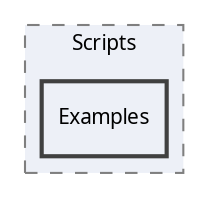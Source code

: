 digraph "Examples"
{
 // LATEX_PDF_SIZE
  edge [fontname="Calibrii",fontsize="10",labelfontname="Calibrii",labelfontsize="10"];
  node [fontname="Calibrii",fontsize="10",shape=record];
  compound=true
  subgraph clusterdir_f13b41af88cf68434578284aaf699e39 {
    graph [ bgcolor="#edf0f7", pencolor="grey50", style="filled,dashed,", label="Scripts", fontname="Calibrii", fontsize="10", URL="dir_f13b41af88cf68434578284aaf699e39.html"]
  dir_5d4c2be3f63d67dbd0438e467d9f6974 [shape=box, label="Examples", style="filled,bold,", fillcolor="#edf0f7", color="grey25", URL="dir_5d4c2be3f63d67dbd0438e467d9f6974.html"];
  }
}
